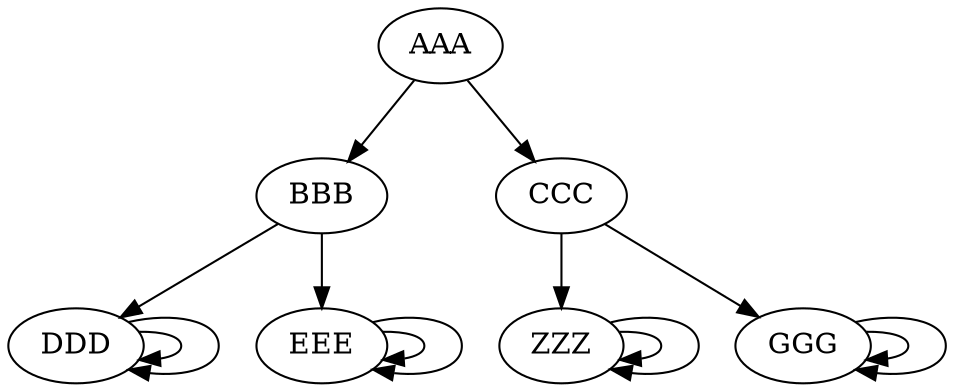 digraph {
AAA -> BBB, CCC;
CCC -> ZZZ, GGG;
BBB -> DDD, EEE;
EEE -> EEE, EEE;
DDD -> DDD, DDD;
GGG -> GGG, GGG;
ZZZ -> ZZZ, ZZZ;
}
